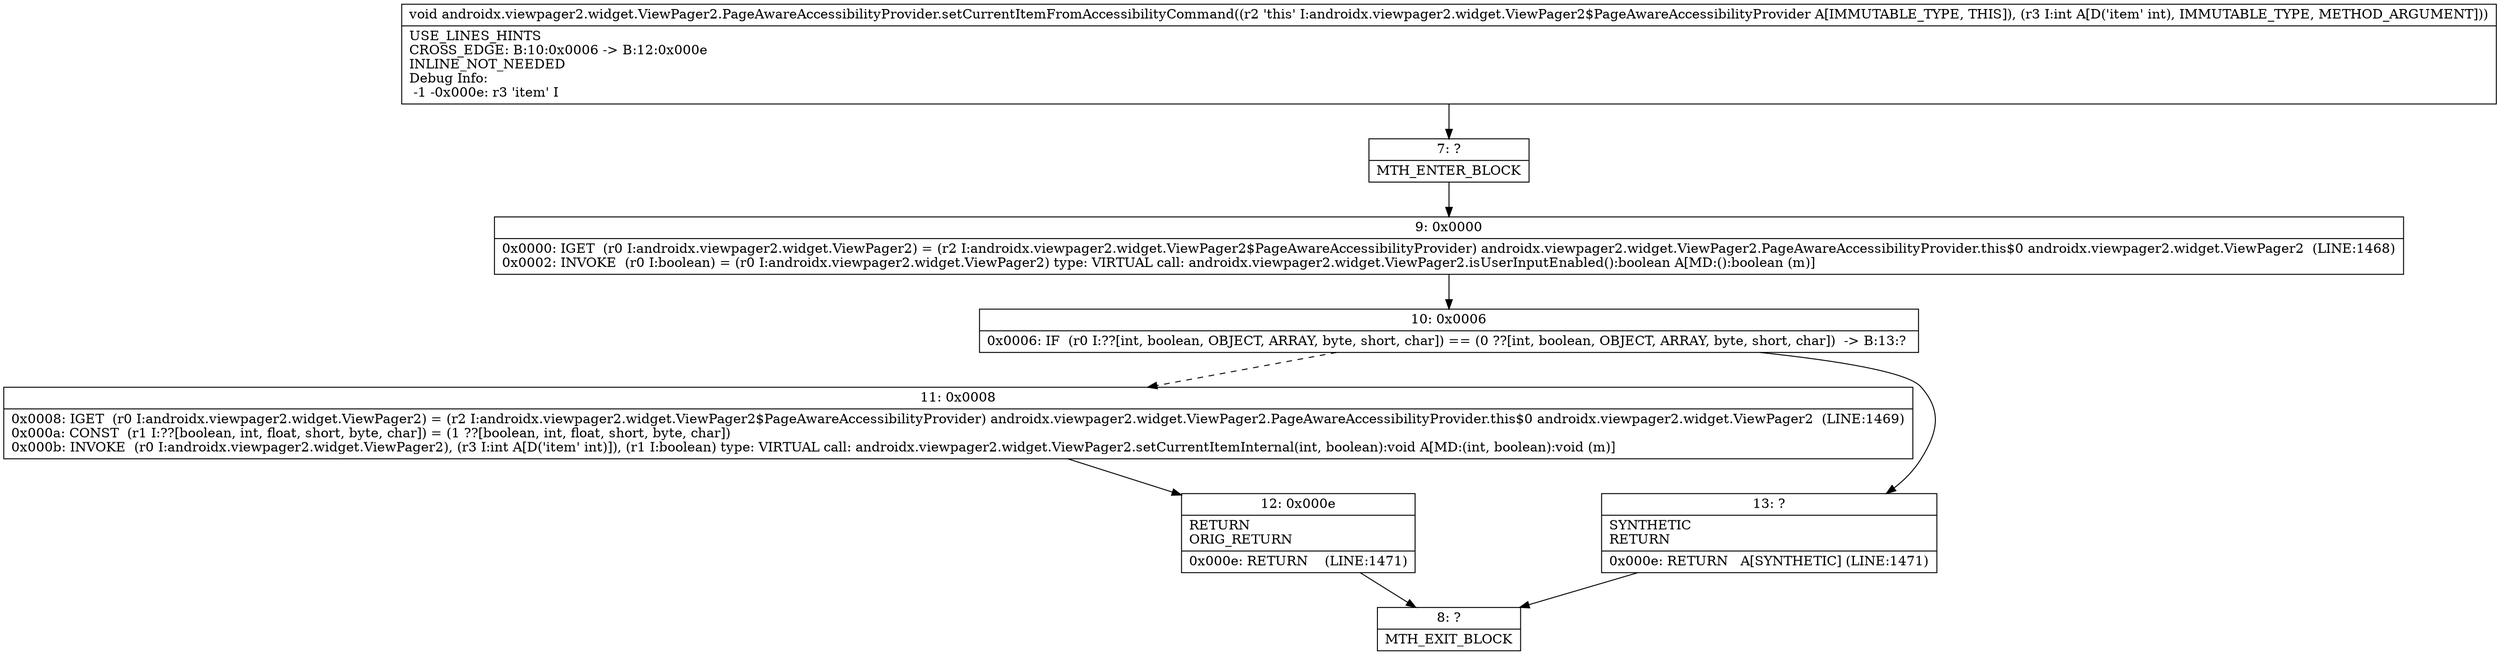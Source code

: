 digraph "CFG forandroidx.viewpager2.widget.ViewPager2.PageAwareAccessibilityProvider.setCurrentItemFromAccessibilityCommand(I)V" {
Node_7 [shape=record,label="{7\:\ ?|MTH_ENTER_BLOCK\l}"];
Node_9 [shape=record,label="{9\:\ 0x0000|0x0000: IGET  (r0 I:androidx.viewpager2.widget.ViewPager2) = (r2 I:androidx.viewpager2.widget.ViewPager2$PageAwareAccessibilityProvider) androidx.viewpager2.widget.ViewPager2.PageAwareAccessibilityProvider.this$0 androidx.viewpager2.widget.ViewPager2  (LINE:1468)\l0x0002: INVOKE  (r0 I:boolean) = (r0 I:androidx.viewpager2.widget.ViewPager2) type: VIRTUAL call: androidx.viewpager2.widget.ViewPager2.isUserInputEnabled():boolean A[MD:():boolean (m)]\l}"];
Node_10 [shape=record,label="{10\:\ 0x0006|0x0006: IF  (r0 I:??[int, boolean, OBJECT, ARRAY, byte, short, char]) == (0 ??[int, boolean, OBJECT, ARRAY, byte, short, char])  \-\> B:13:? \l}"];
Node_11 [shape=record,label="{11\:\ 0x0008|0x0008: IGET  (r0 I:androidx.viewpager2.widget.ViewPager2) = (r2 I:androidx.viewpager2.widget.ViewPager2$PageAwareAccessibilityProvider) androidx.viewpager2.widget.ViewPager2.PageAwareAccessibilityProvider.this$0 androidx.viewpager2.widget.ViewPager2  (LINE:1469)\l0x000a: CONST  (r1 I:??[boolean, int, float, short, byte, char]) = (1 ??[boolean, int, float, short, byte, char]) \l0x000b: INVOKE  (r0 I:androidx.viewpager2.widget.ViewPager2), (r3 I:int A[D('item' int)]), (r1 I:boolean) type: VIRTUAL call: androidx.viewpager2.widget.ViewPager2.setCurrentItemInternal(int, boolean):void A[MD:(int, boolean):void (m)]\l}"];
Node_12 [shape=record,label="{12\:\ 0x000e|RETURN\lORIG_RETURN\l|0x000e: RETURN    (LINE:1471)\l}"];
Node_8 [shape=record,label="{8\:\ ?|MTH_EXIT_BLOCK\l}"];
Node_13 [shape=record,label="{13\:\ ?|SYNTHETIC\lRETURN\l|0x000e: RETURN   A[SYNTHETIC] (LINE:1471)\l}"];
MethodNode[shape=record,label="{void androidx.viewpager2.widget.ViewPager2.PageAwareAccessibilityProvider.setCurrentItemFromAccessibilityCommand((r2 'this' I:androidx.viewpager2.widget.ViewPager2$PageAwareAccessibilityProvider A[IMMUTABLE_TYPE, THIS]), (r3 I:int A[D('item' int), IMMUTABLE_TYPE, METHOD_ARGUMENT]))  | USE_LINES_HINTS\lCROSS_EDGE: B:10:0x0006 \-\> B:12:0x000e\lINLINE_NOT_NEEDED\lDebug Info:\l  \-1 \-0x000e: r3 'item' I\l}"];
MethodNode -> Node_7;Node_7 -> Node_9;
Node_9 -> Node_10;
Node_10 -> Node_11[style=dashed];
Node_10 -> Node_13;
Node_11 -> Node_12;
Node_12 -> Node_8;
Node_13 -> Node_8;
}

